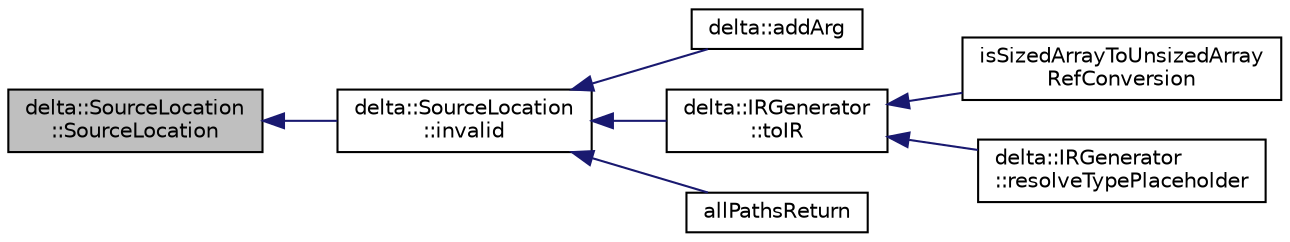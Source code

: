 digraph "delta::SourceLocation::SourceLocation"
{
  edge [fontname="Helvetica",fontsize="10",labelfontname="Helvetica",labelfontsize="10"];
  node [fontname="Helvetica",fontsize="10",shape=record];
  rankdir="LR";
  Node0 [label="delta::SourceLocation\l::SourceLocation",height=0.2,width=0.4,color="black", fillcolor="grey75", style="filled", fontcolor="black"];
  Node0 -> Node1 [dir="back",color="midnightblue",fontsize="10",style="solid",fontname="Helvetica"];
  Node1 [label="delta::SourceLocation\l::invalid",height=0.2,width=0.4,color="black", fillcolor="white", style="filled",URL="$structdelta_1_1_source_location.html#ae38b0a529c6d3a6ba412f10f6652996c"];
  Node1 -> Node2 [dir="back",color="midnightblue",fontsize="10",style="solid",fontname="Helvetica"];
  Node2 [label="delta::addArg",height=0.2,width=0.4,color="black", fillcolor="white", style="filled",URL="$namespacedelta.html#a2fd723c13c55dc2994575f4fa64b147c"];
  Node1 -> Node3 [dir="back",color="midnightblue",fontsize="10",style="solid",fontname="Helvetica"];
  Node3 [label="delta::IRGenerator\l::toIR",height=0.2,width=0.4,color="black", fillcolor="white", style="filled",URL="$classdelta_1_1_i_r_generator.html#a921262b31eeedf04594f66dcbaa08e8a"];
  Node3 -> Node4 [dir="back",color="midnightblue",fontsize="10",style="solid",fontname="Helvetica"];
  Node4 [label="isSizedArrayToUnsizedArray\lRefConversion",height=0.2,width=0.4,color="black", fillcolor="white", style="filled",URL="$irgen-expr_8cpp.html#a2a9c0af458308795c28f54640446b93d"];
  Node3 -> Node5 [dir="back",color="midnightblue",fontsize="10",style="solid",fontname="Helvetica"];
  Node5 [label="delta::IRGenerator\l::resolveTypePlaceholder",height=0.2,width=0.4,color="black", fillcolor="white", style="filled",URL="$classdelta_1_1_i_r_generator.html#a3dcb9317d090022c47d62a2df03c46f7"];
  Node1 -> Node6 [dir="back",color="midnightblue",fontsize="10",style="solid",fontname="Helvetica"];
  Node6 [label="allPathsReturn",height=0.2,width=0.4,color="black", fillcolor="white", style="filled",URL="$typecheck_8cpp.html#acd61f00ed38f65b865c4033b48457760"];
}
